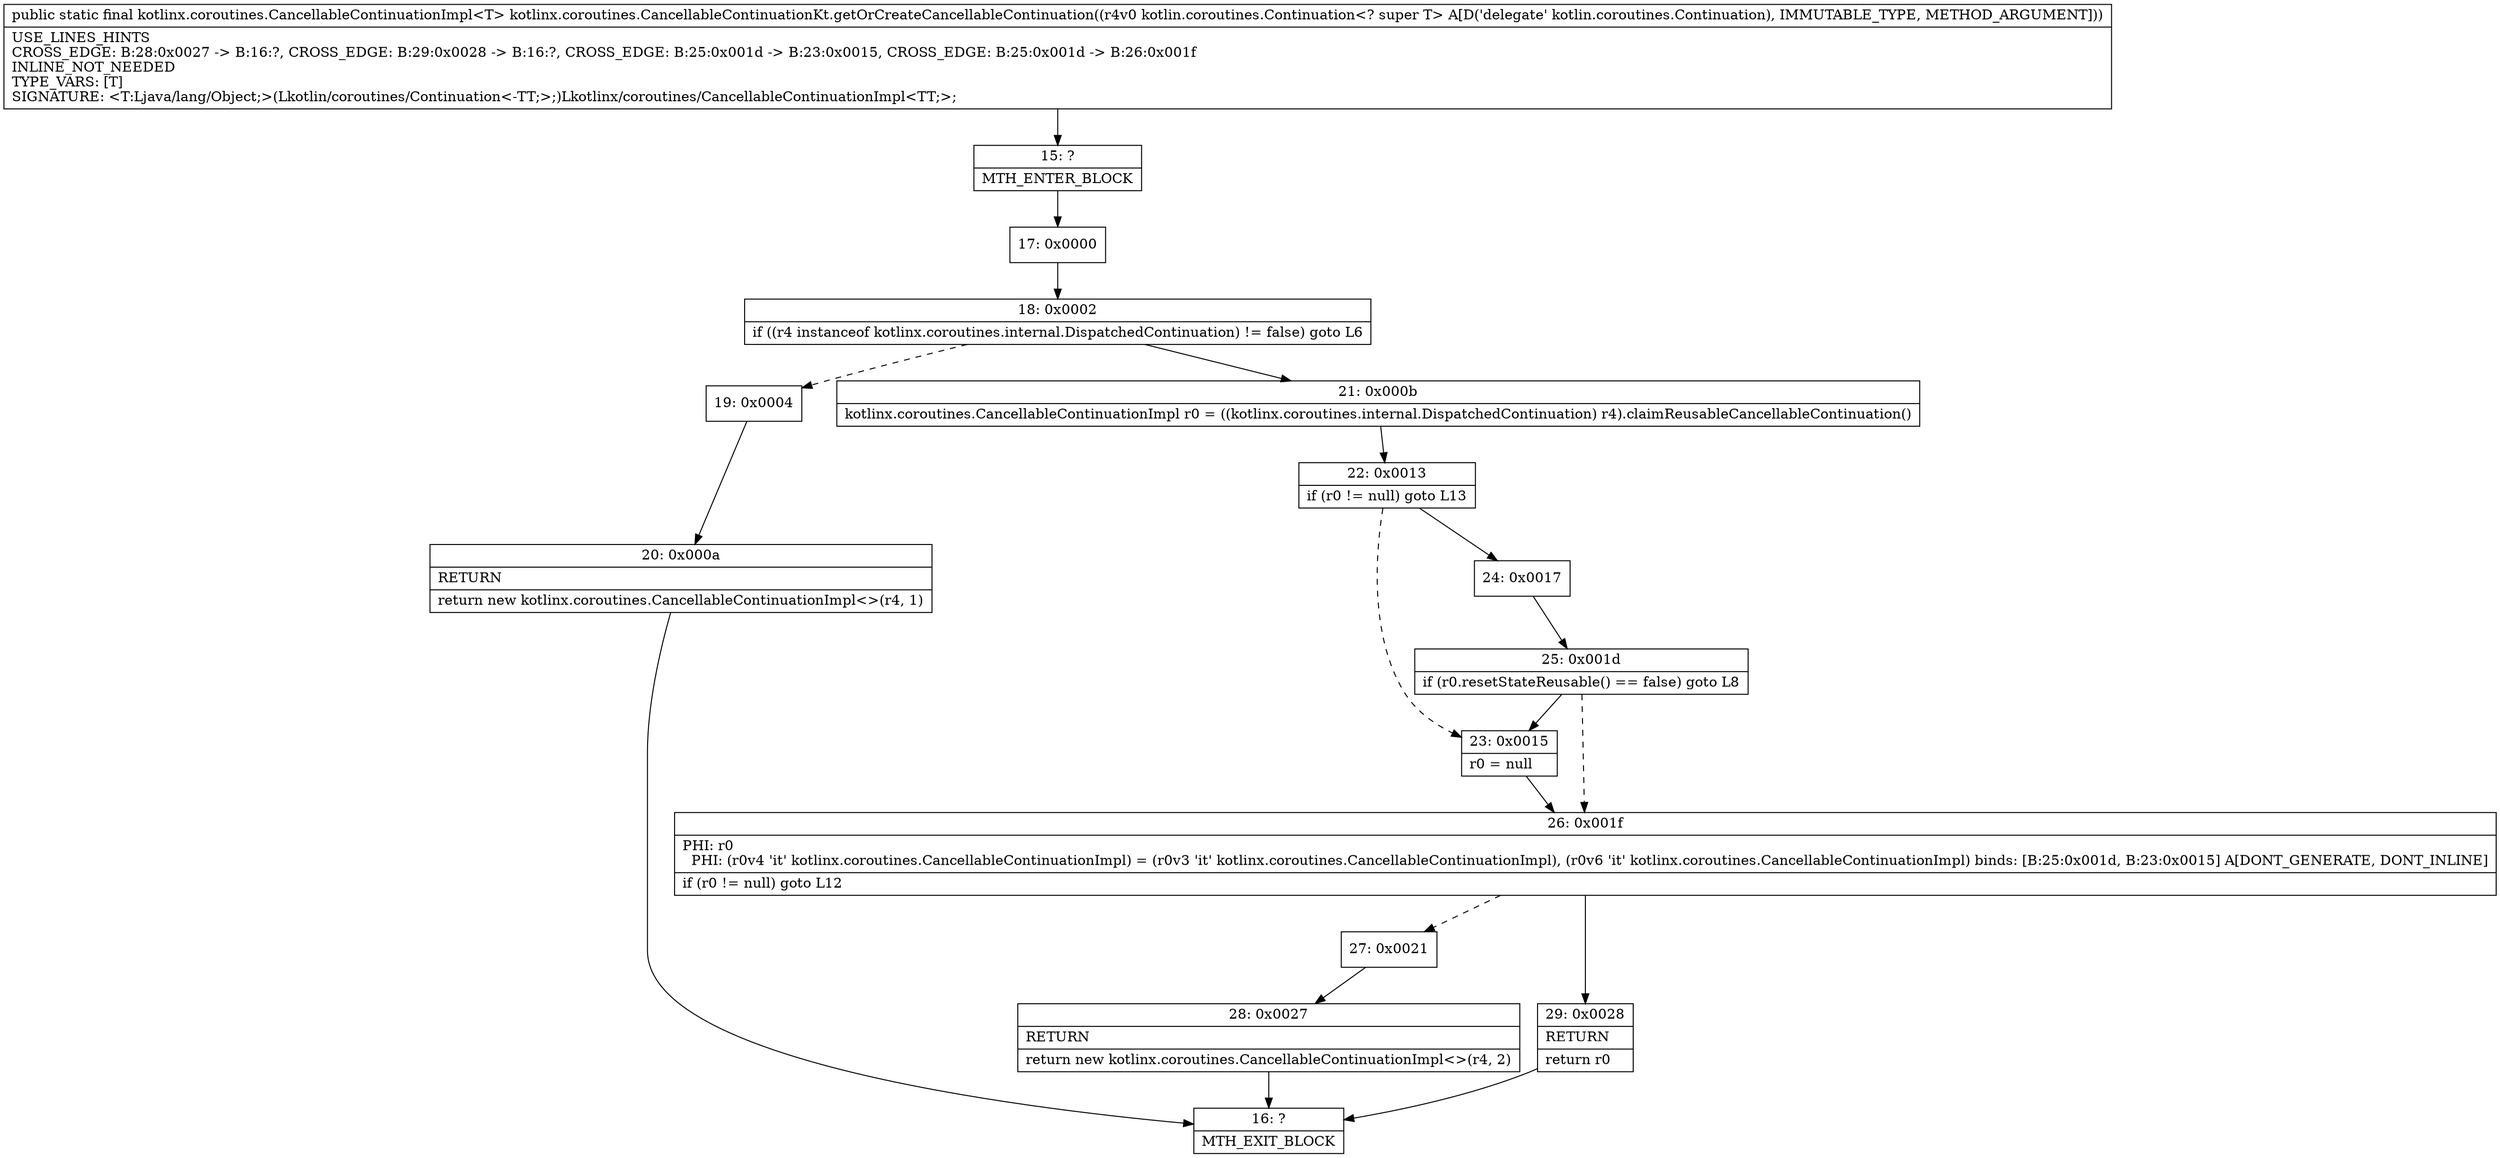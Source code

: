 digraph "CFG forkotlinx.coroutines.CancellableContinuationKt.getOrCreateCancellableContinuation(Lkotlin\/coroutines\/Continuation;)Lkotlinx\/coroutines\/CancellableContinuationImpl;" {
Node_15 [shape=record,label="{15\:\ ?|MTH_ENTER_BLOCK\l}"];
Node_17 [shape=record,label="{17\:\ 0x0000}"];
Node_18 [shape=record,label="{18\:\ 0x0002|if ((r4 instanceof kotlinx.coroutines.internal.DispatchedContinuation) != false) goto L6\l}"];
Node_19 [shape=record,label="{19\:\ 0x0004}"];
Node_20 [shape=record,label="{20\:\ 0x000a|RETURN\l|return new kotlinx.coroutines.CancellableContinuationImpl\<\>(r4, 1)\l}"];
Node_16 [shape=record,label="{16\:\ ?|MTH_EXIT_BLOCK\l}"];
Node_21 [shape=record,label="{21\:\ 0x000b|kotlinx.coroutines.CancellableContinuationImpl r0 = ((kotlinx.coroutines.internal.DispatchedContinuation) r4).claimReusableCancellableContinuation()\l}"];
Node_22 [shape=record,label="{22\:\ 0x0013|if (r0 != null) goto L13\l}"];
Node_23 [shape=record,label="{23\:\ 0x0015|r0 = null\l}"];
Node_26 [shape=record,label="{26\:\ 0x001f|PHI: r0 \l  PHI: (r0v4 'it' kotlinx.coroutines.CancellableContinuationImpl) = (r0v3 'it' kotlinx.coroutines.CancellableContinuationImpl), (r0v6 'it' kotlinx.coroutines.CancellableContinuationImpl) binds: [B:25:0x001d, B:23:0x0015] A[DONT_GENERATE, DONT_INLINE]\l|if (r0 != null) goto L12\l}"];
Node_27 [shape=record,label="{27\:\ 0x0021}"];
Node_28 [shape=record,label="{28\:\ 0x0027|RETURN\l|return new kotlinx.coroutines.CancellableContinuationImpl\<\>(r4, 2)\l}"];
Node_29 [shape=record,label="{29\:\ 0x0028|RETURN\l|return r0\l}"];
Node_24 [shape=record,label="{24\:\ 0x0017}"];
Node_25 [shape=record,label="{25\:\ 0x001d|if (r0.resetStateReusable() == false) goto L8\l}"];
MethodNode[shape=record,label="{public static final kotlinx.coroutines.CancellableContinuationImpl\<T\> kotlinx.coroutines.CancellableContinuationKt.getOrCreateCancellableContinuation((r4v0 kotlin.coroutines.Continuation\<? super T\> A[D('delegate' kotlin.coroutines.Continuation), IMMUTABLE_TYPE, METHOD_ARGUMENT]))  | USE_LINES_HINTS\lCROSS_EDGE: B:28:0x0027 \-\> B:16:?, CROSS_EDGE: B:29:0x0028 \-\> B:16:?, CROSS_EDGE: B:25:0x001d \-\> B:23:0x0015, CROSS_EDGE: B:25:0x001d \-\> B:26:0x001f\lINLINE_NOT_NEEDED\lTYPE_VARS: [T]\lSIGNATURE: \<T:Ljava\/lang\/Object;\>(Lkotlin\/coroutines\/Continuation\<\-TT;\>;)Lkotlinx\/coroutines\/CancellableContinuationImpl\<TT;\>;\l}"];
MethodNode -> Node_15;Node_15 -> Node_17;
Node_17 -> Node_18;
Node_18 -> Node_19[style=dashed];
Node_18 -> Node_21;
Node_19 -> Node_20;
Node_20 -> Node_16;
Node_21 -> Node_22;
Node_22 -> Node_23[style=dashed];
Node_22 -> Node_24;
Node_23 -> Node_26;
Node_26 -> Node_27[style=dashed];
Node_26 -> Node_29;
Node_27 -> Node_28;
Node_28 -> Node_16;
Node_29 -> Node_16;
Node_24 -> Node_25;
Node_25 -> Node_23;
Node_25 -> Node_26[style=dashed];
}

